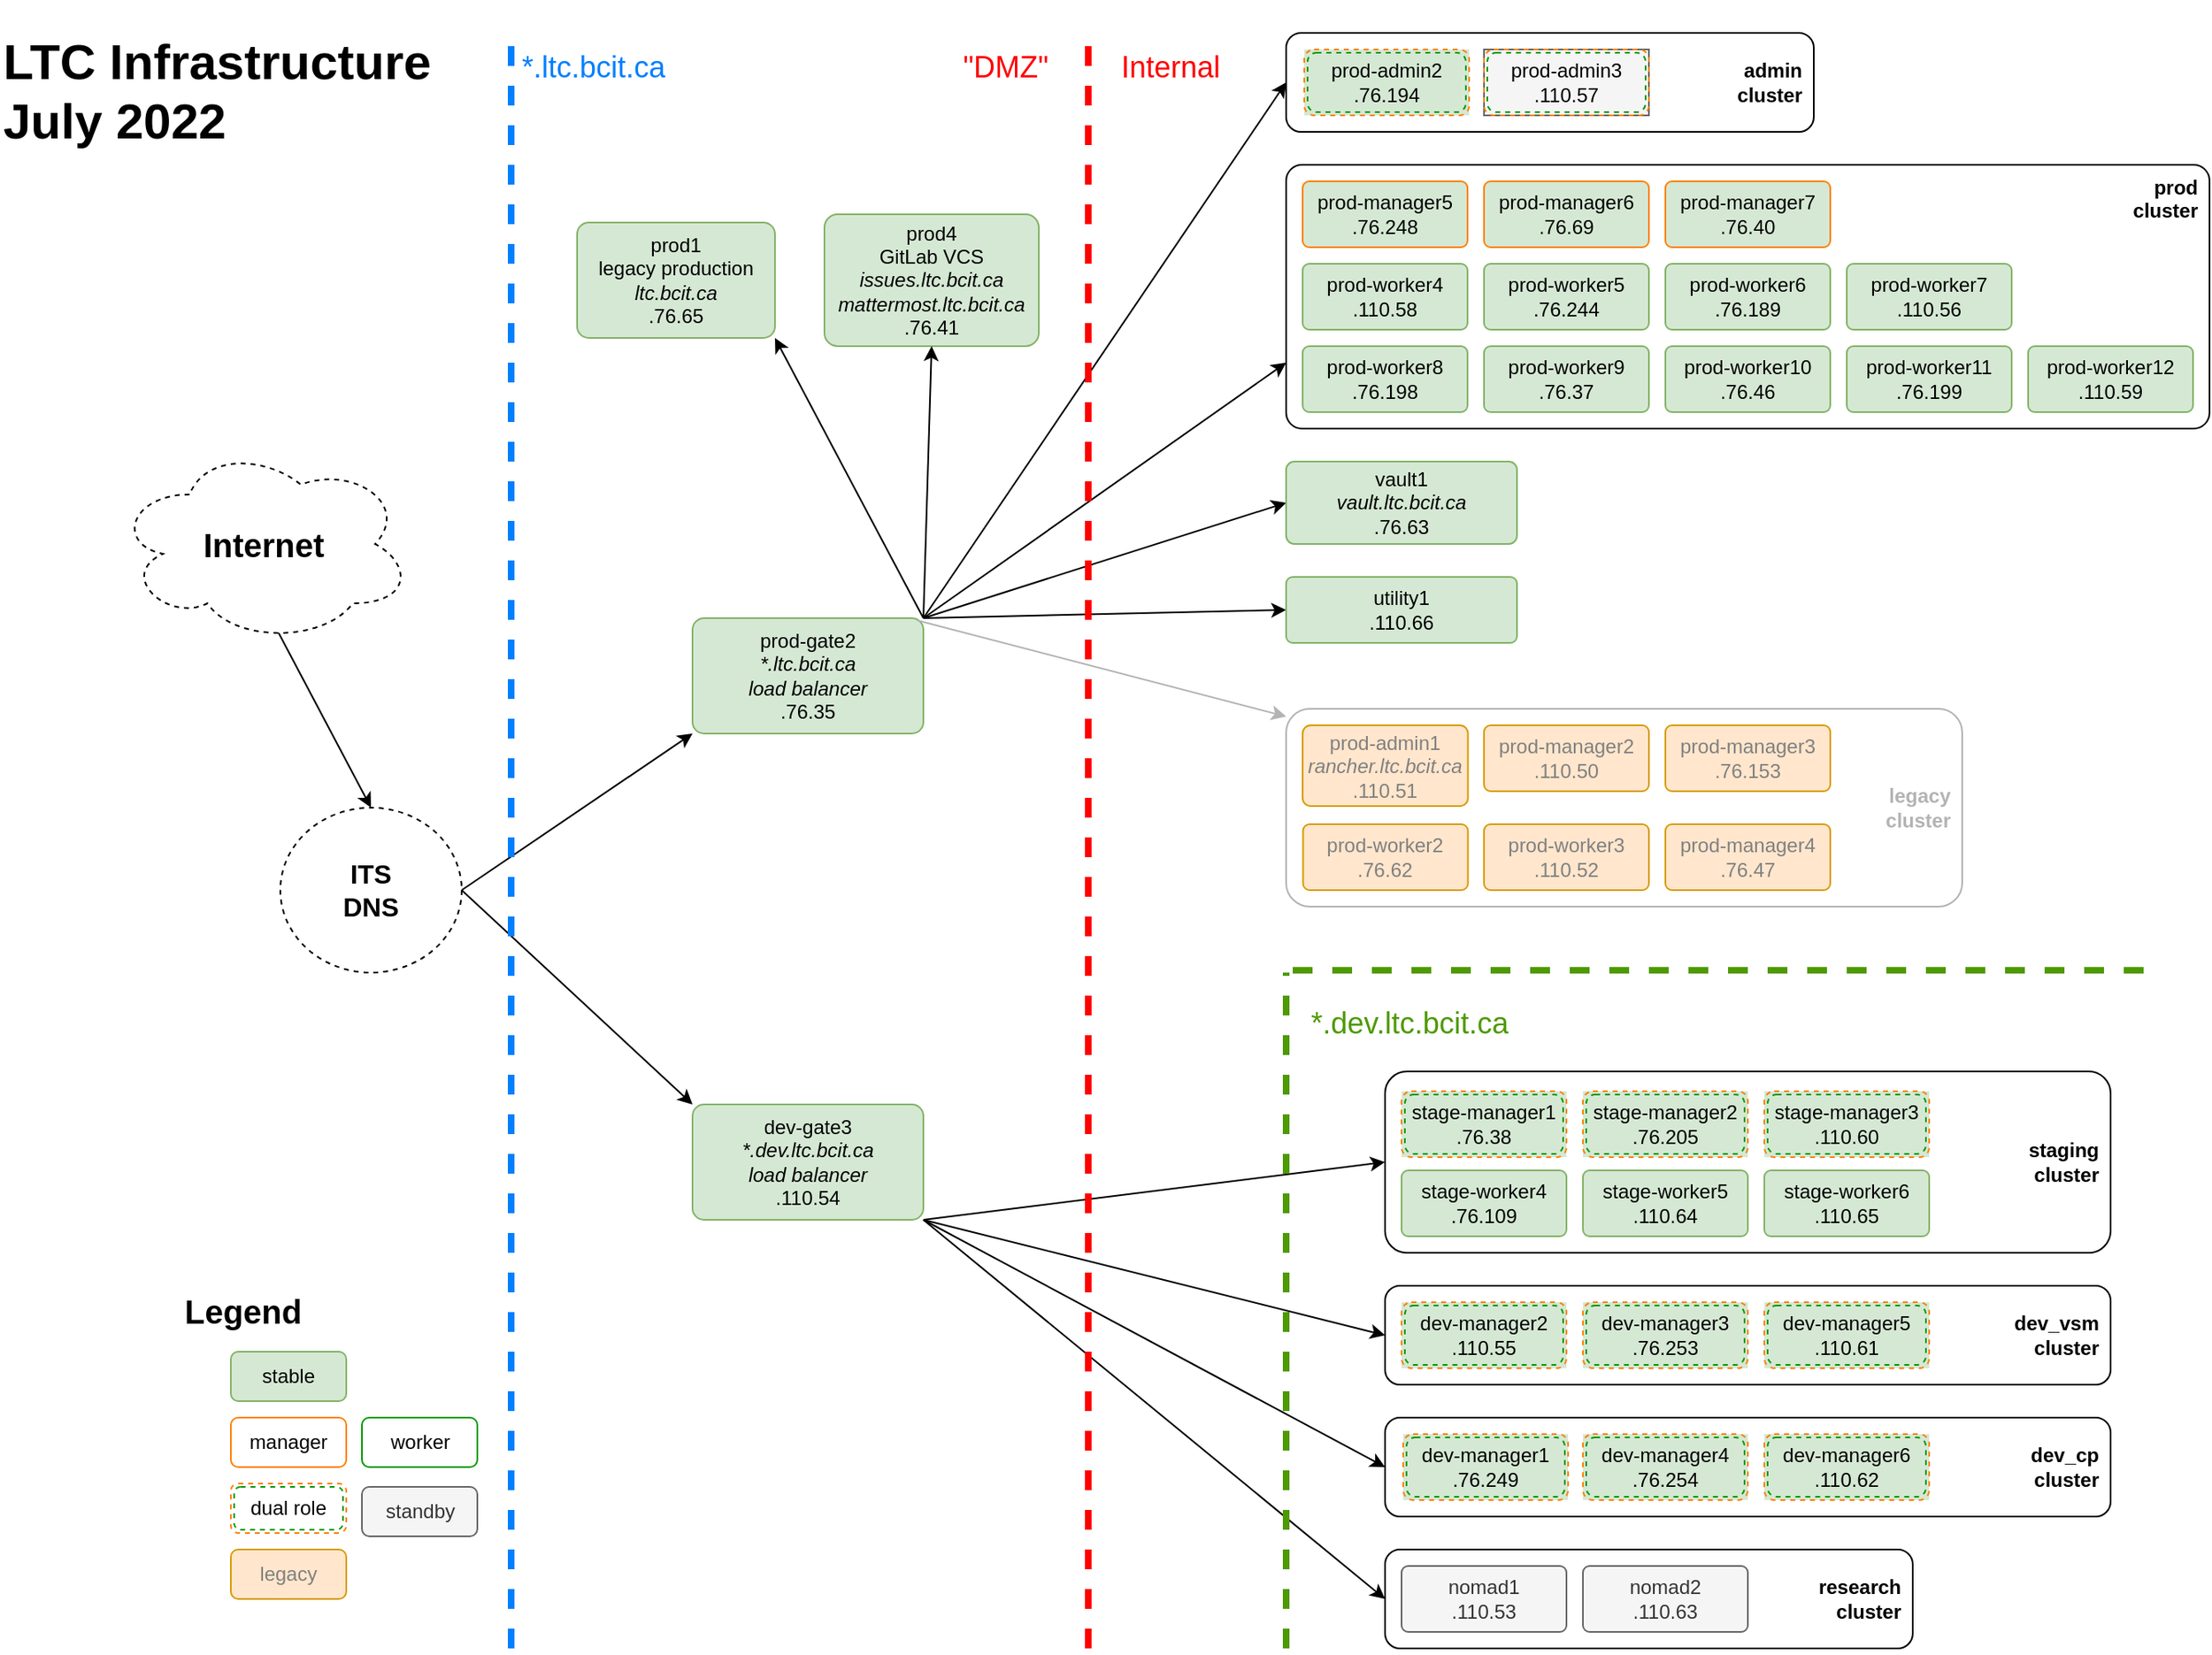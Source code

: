 <mxfile version="16.4.0" type="device"><diagram id="jypZsJmhGCqAaLn2Il6_" name="Page-1"><mxGraphModel dx="2687" dy="1476" grid="1" gridSize="10" guides="1" tooltips="1" connect="1" arrows="1" fold="1" page="1" pageScale="1" pageWidth="850" pageHeight="1100" math="0" shadow="0"><root><mxCell id="0"/><mxCell id="1" parent="0"/><mxCell id="ssO4QC-9UpLF29hUccAE-64" style="rounded=0;orthogonalLoop=1;jettySize=auto;html=1;exitX=0.55;exitY=0.95;exitDx=0;exitDy=0;exitPerimeter=0;entryX=0.5;entryY=0;entryDx=0;entryDy=0;" parent="1" source="ssO4QC-9UpLF29hUccAE-2" target="ssO4QC-9UpLF29hUccAE-63" edge="1"><mxGeometry relative="1" as="geometry"><mxPoint x="-1151.25" y="615.5" as="targetPoint"/><mxPoint x="-757.25" y="640" as="sourcePoint"/></mxGeometry></mxCell><mxCell id="ssO4QC-9UpLF29hUccAE-2" value="&lt;b&gt;&lt;font style=&quot;font-size: 20px&quot;&gt;Internet&lt;/font&gt;&lt;/b&gt;" style="ellipse;shape=cloud;whiteSpace=wrap;html=1;align=center;dashed=1;fillColor=none;" parent="1" vertex="1"><mxGeometry x="-370" y="420" width="180" height="120" as="geometry"/></mxCell><mxCell id="ssO4QC-9UpLF29hUccAE-77" style="edgeStyle=none;orthogonalLoop=1;jettySize=auto;html=1;exitX=1;exitY=0;exitDx=0;exitDy=0;entryX=0;entryY=0.5;entryDx=0;entryDy=0;" parent="1" source="ssO4QC-9UpLF29hUccAE-3" target="ssO4QC-9UpLF29hUccAE-33" edge="1"><mxGeometry relative="1" as="geometry"><mxPoint x="-229.5" y="574.0" as="targetPoint"/><mxPoint x="140" y="525" as="sourcePoint"/></mxGeometry></mxCell><mxCell id="ssO4QC-9UpLF29hUccAE-78" style="edgeStyle=none;orthogonalLoop=1;jettySize=auto;html=1;exitX=1;exitY=0;exitDx=0;exitDy=0;entryX=0;entryY=0.75;entryDx=0;entryDy=0;" parent="1" source="ssO4QC-9UpLF29hUccAE-3" target="ssO4QC-9UpLF29hUccAE-26" edge="1"><mxGeometry relative="1" as="geometry"><mxPoint x="54" y="732" as="targetPoint"/><mxPoint x="140" y="525" as="sourcePoint"/></mxGeometry></mxCell><mxCell id="ssO4QC-9UpLF29hUccAE-79" style="edgeStyle=none;orthogonalLoop=1;jettySize=auto;html=1;exitX=1;exitY=1;exitDx=0;exitDy=0;entryX=0;entryY=0.5;entryDx=0;entryDy=0;" parent="1" source="ssO4QC-9UpLF29hUccAE-4" target="ssO4QC-9UpLF29hUccAE-27" edge="1"><mxGeometry relative="1" as="geometry"><mxPoint x="140" y="855" as="sourcePoint"/></mxGeometry></mxCell><mxCell id="ssO4QC-9UpLF29hUccAE-82" style="edgeStyle=none;orthogonalLoop=1;jettySize=auto;html=1;exitX=1;exitY=0;exitDx=0;exitDy=0;entryX=0;entryY=0.5;entryDx=0;entryDy=0;" parent="1" source="ssO4QC-9UpLF29hUccAE-3" target="ssO4QC-9UpLF29hUccAE-31" edge="1"><mxGeometry relative="1" as="geometry"><mxPoint x="140" y="525" as="sourcePoint"/></mxGeometry></mxCell><mxCell id="ssO4QC-9UpLF29hUccAE-3" value="prod-gate2&lt;br&gt;&lt;i&gt;*.ltc.bcit.ca&lt;br&gt;load balancer&lt;br&gt;&lt;/i&gt;.76.35" style="rounded=1;arcSize=10;whiteSpace=wrap;html=1;align=center;fillColor=#d5e8d4;strokeColor=#82b366;" parent="1" vertex="1"><mxGeometry x="-20" y="525" width="140" height="70" as="geometry"/></mxCell><mxCell id="ssO4QC-9UpLF29hUccAE-83" style="edgeStyle=none;orthogonalLoop=1;jettySize=auto;html=1;exitX=1;exitY=1;exitDx=0;exitDy=0;entryX=0;entryY=0.5;entryDx=0;entryDy=0;" parent="1" source="ssO4QC-9UpLF29hUccAE-4" target="ssO4QC-9UpLF29hUccAE-28" edge="1"><mxGeometry relative="1" as="geometry"><mxPoint x="140" y="855" as="sourcePoint"/></mxGeometry></mxCell><mxCell id="ssO4QC-9UpLF29hUccAE-84" style="edgeStyle=none;orthogonalLoop=1;jettySize=auto;html=1;exitX=1;exitY=1;exitDx=0;exitDy=0;entryX=0;entryY=0.5;entryDx=0;entryDy=0;" parent="1" source="ssO4QC-9UpLF29hUccAE-4" target="ssO4QC-9UpLF29hUccAE-29" edge="1"><mxGeometry relative="1" as="geometry"><mxPoint x="140" y="855" as="sourcePoint"/></mxGeometry></mxCell><mxCell id="ssO4QC-9UpLF29hUccAE-86" style="edgeStyle=none;orthogonalLoop=1;jettySize=auto;html=1;exitX=1;exitY=1;exitDx=0;exitDy=0;entryX=0;entryY=0.5;entryDx=0;entryDy=0;" parent="1" source="ssO4QC-9UpLF29hUccAE-4" target="ssO4QC-9UpLF29hUccAE-41" edge="1"><mxGeometry relative="1" as="geometry"><mxPoint x="140" y="855" as="sourcePoint"/></mxGeometry></mxCell><mxCell id="ssO4QC-9UpLF29hUccAE-4" value="dev-gate3&lt;br&gt;&lt;i&gt;*.dev.ltc.bcit.ca&lt;br&gt;load balancer&lt;br&gt;&lt;/i&gt;.110.54" style="rounded=1;arcSize=10;whiteSpace=wrap;html=1;align=center;fillColor=#d5e8d4;strokeColor=#82b366;" parent="1" vertex="1"><mxGeometry x="-20" y="820" width="140" height="70" as="geometry"/></mxCell><mxCell id="ssO4QC-9UpLF29hUccAE-30" value="prod4&lt;br&gt;GitLab VCS&lt;br&gt;&lt;i&gt;issues.ltc.bcit.ca&lt;br&gt;mattermost.ltc.bcit.ca&lt;br&gt;&lt;/i&gt;.76.41" style="rounded=1;arcSize=10;whiteSpace=wrap;html=1;align=center;fillColor=#d5e8d4;strokeColor=#82b366;" parent="1" vertex="1"><mxGeometry x="60" y="280" width="130" height="80" as="geometry"/></mxCell><mxCell id="ssO4QC-9UpLF29hUccAE-62" value="prod1&lt;br&gt;legacy production&lt;br&gt;&lt;i&gt;ltc.bcit.ca&lt;br&gt;&lt;/i&gt;.76.65" style="rounded=1;arcSize=10;whiteSpace=wrap;html=1;align=center;fillColor=#d5e8d4;strokeColor=#82b366;" parent="1" vertex="1"><mxGeometry x="-90" y="285" width="120" height="70" as="geometry"/></mxCell><mxCell id="ssO4QC-9UpLF29hUccAE-69" style="edgeStyle=none;orthogonalLoop=1;jettySize=auto;html=1;entryX=0;entryY=1;entryDx=0;entryDy=0;exitX=1;exitY=0.5;exitDx=0;exitDy=0;strokeWidth=1;strokeColor=#000000;" parent="1" source="ssO4QC-9UpLF29hUccAE-63" target="ssO4QC-9UpLF29hUccAE-3" edge="1"><mxGeometry relative="1" as="geometry"><mxPoint x="-991.25" y="670.5" as="sourcePoint"/><mxPoint x="-807.27" y="582.53" as="targetPoint"/></mxGeometry></mxCell><mxCell id="ssO4QC-9UpLF29hUccAE-70" style="edgeStyle=none;orthogonalLoop=1;jettySize=auto;html=1;exitX=1;exitY=0.5;exitDx=0;exitDy=0;entryX=0;entryY=0;entryDx=0;entryDy=0;" parent="1" source="ssO4QC-9UpLF29hUccAE-63" target="ssO4QC-9UpLF29hUccAE-4" edge="1"><mxGeometry relative="1" as="geometry"><mxPoint x="-454" y="869" as="targetPoint"/></mxGeometry></mxCell><mxCell id="ssO4QC-9UpLF29hUccAE-72" style="edgeStyle=none;orthogonalLoop=1;jettySize=auto;html=1;entryX=1;entryY=1;entryDx=0;entryDy=0;exitX=1;exitY=0;exitDx=0;exitDy=0;" parent="1" source="ssO4QC-9UpLF29hUccAE-3" target="ssO4QC-9UpLF29hUccAE-62" edge="1"><mxGeometry relative="1" as="geometry"><mxPoint x="-587" y="590" as="sourcePoint"/><mxPoint x="-97" y="635" as="targetPoint"/></mxGeometry></mxCell><mxCell id="ssO4QC-9UpLF29hUccAE-81" style="edgeStyle=none;orthogonalLoop=1;jettySize=auto;html=1;entryX=0.5;entryY=1;entryDx=0;entryDy=0;exitX=1;exitY=0;exitDx=0;exitDy=0;" parent="1" source="ssO4QC-9UpLF29hUccAE-3" target="ssO4QC-9UpLF29hUccAE-30" edge="1"><mxGeometry relative="1" as="geometry"><mxPoint x="-767" y="800" as="sourcePoint"/></mxGeometry></mxCell><mxCell id="ssO4QC-9UpLF29hUccAE-63" value="&lt;b style=&quot;font-size: 16px&quot;&gt;ITS&lt;br&gt;DNS&lt;/b&gt;" style="ellipse;whiteSpace=wrap;html=1;align=center;dashed=1;rounded=1;fillColor=none;" parent="1" vertex="1"><mxGeometry x="-270" y="640" width="110" height="100" as="geometry"/></mxCell><mxCell id="ssO4QC-9UpLF29hUccAE-97" value="&lt;font style=&quot;font-size: 30px&quot;&gt;&lt;b&gt;LTC Infrastructure&lt;br&gt;July 2022&lt;/b&gt;&lt;/font&gt;" style="text;html=1;strokeColor=none;fillColor=none;align=left;verticalAlign=middle;whiteSpace=wrap;rounded=0;" parent="1" vertex="1"><mxGeometry x="-440" y="150" width="300" height="110" as="geometry"/></mxCell><mxCell id="LwrFlGE9gnEI0ruCcwtA-12" style="edgeStyle=none;orthogonalLoop=1;jettySize=auto;html=1;entryX=0;entryY=0.5;entryDx=0;entryDy=0;exitX=1;exitY=0;exitDx=0;exitDy=0;" parent="1" source="ssO4QC-9UpLF29hUccAE-3" target="LwrFlGE9gnEI0ruCcwtA-11" edge="1"><mxGeometry relative="1" as="geometry"><mxPoint x="140" y="525" as="sourcePoint"/><mxPoint x="448" y="845" as="targetPoint"/></mxGeometry></mxCell><mxCell id="LwrFlGE9gnEI0ruCcwtA-46" value="&lt;font color=&quot;#ff0000&quot; style=&quot;font-size: 18px&quot;&gt;&quot;DMZ&quot;&lt;/font&gt;" style="text;html=1;strokeColor=none;fillColor=none;align=center;verticalAlign=middle;whiteSpace=wrap;rounded=0;dashed=1;fontSize=20;labelPosition=center;verticalLabelPosition=middle;" parent="1" vertex="1"><mxGeometry x="130" y="170" width="80" height="40" as="geometry"/></mxCell><mxCell id="LwrFlGE9gnEI0ruCcwtA-48" value="&lt;font color=&quot;#ff0000&quot; style=&quot;font-size: 18px&quot;&gt;Internal&lt;/font&gt;" style="text;html=1;strokeColor=none;fillColor=none;align=center;verticalAlign=middle;whiteSpace=wrap;rounded=0;dashed=1;fontSize=20;" parent="1" vertex="1"><mxGeometry x="230" y="170" width="80" height="40" as="geometry"/></mxCell><mxCell id="LwrFlGE9gnEI0ruCcwtA-50" value="" style="endArrow=none;dashed=1;html=1;strokeWidth=4;rounded=1;fontSize=26;fontColor=#FF0000;strokeColor=#FF0000;" parent="1" edge="1"><mxGeometry width="50" height="50" relative="1" as="geometry"><mxPoint x="220" y="1150" as="sourcePoint"/><mxPoint x="220" y="170" as="targetPoint"/></mxGeometry></mxCell><mxCell id="Dh-eU6Jg2qnH6y2vMVN5-1" style="edgeStyle=none;orthogonalLoop=1;jettySize=auto;html=1;entryX=0;entryY=0.039;entryDx=0;entryDy=0;strokeColor=#B3B3B3;exitX=0.974;exitY=0.02;exitDx=0;exitDy=0;exitPerimeter=0;entryPerimeter=0;" parent="1" source="ssO4QC-9UpLF29hUccAE-3" target="qlhoAPYAnQ4pRfNkZIUs-2" edge="1"><mxGeometry relative="1" as="geometry"><mxPoint x="-167" y="1270" as="targetPoint"/><mxPoint x="140" y="525" as="sourcePoint"/></mxGeometry></mxCell><mxCell id="qlhoAPYAnQ4pRfNkZIUs-22" value="" style="endArrow=none;dashed=1;html=1;rounded=1;fontSize=26;strokeColor=#007FFF;fontColor=#FF0000;strokeWidth=4;" parent="1" edge="1"><mxGeometry width="50" height="50" relative="1" as="geometry"><mxPoint x="-130" y="1150" as="sourcePoint"/><mxPoint x="-130" y="170" as="targetPoint"/></mxGeometry></mxCell><mxCell id="qlhoAPYAnQ4pRfNkZIUs-24" value="" style="endArrow=none;dashed=1;html=1;rounded=1;fontSize=26;strokeColor=#4D9900;fontColor=#FF0000;strokeWidth=4;" parent="1" edge="1"><mxGeometry width="50" height="50" relative="1" as="geometry"><mxPoint x="860" y="738.57" as="sourcePoint"/><mxPoint x="340" y="738.57" as="targetPoint"/></mxGeometry></mxCell><mxCell id="qlhoAPYAnQ4pRfNkZIUs-25" value="" style="endArrow=none;dashed=1;html=1;rounded=1;fontSize=26;strokeColor=#4D9900;fontColor=#FF0000;strokeWidth=4;" parent="1" edge="1"><mxGeometry width="50" height="50" relative="1" as="geometry"><mxPoint x="340" y="1150" as="sourcePoint"/><mxPoint x="340" y="740" as="targetPoint"/></mxGeometry></mxCell><mxCell id="qlhoAPYAnQ4pRfNkZIUs-26" value="&lt;font style=&quot;font-size: 18px&quot; color=&quot;#007fff&quot;&gt;*.ltc.bcit.ca&lt;/font&gt;" style="text;html=1;strokeColor=none;fillColor=none;align=center;verticalAlign=middle;whiteSpace=wrap;rounded=0;dashed=1;fontSize=20;" parent="1" vertex="1"><mxGeometry x="-130" y="170" width="100" height="40" as="geometry"/></mxCell><mxCell id="qlhoAPYAnQ4pRfNkZIUs-27" value="&lt;font style=&quot;font-size: 18px&quot; color=&quot;#4d9900&quot;&gt;*.dev.ltc.bcit.ca&lt;/font&gt;" style="text;html=1;strokeColor=none;fillColor=none;align=center;verticalAlign=middle;whiteSpace=wrap;rounded=0;dashed=1;fontSize=20;" parent="1" vertex="1"><mxGeometry x="350" y="750" width="130" height="40" as="geometry"/></mxCell><mxCell id="YeYnGHtXRdd9GafCND93-1" value="" style="group;fontColor=#B3B3B3;strokeColor=none;" vertex="1" connectable="0" parent="1"><mxGeometry x="340" y="580" width="410" height="120" as="geometry"/></mxCell><mxCell id="qlhoAPYAnQ4pRfNkZIUs-2" value="&lt;b&gt;&lt;font color=&quot;#b3b3b3&quot;&gt;legacy&lt;br&gt;cluster&lt;/font&gt;&lt;/b&gt;" style="shape=ext;margin=3;double=0;whiteSpace=wrap;html=1;align=right;fillColor=none;rounded=1;strokeColor=#B3B3B3;strokeWidth=1;spacingRight=5;arcSize=12;" parent="YeYnGHtXRdd9GafCND93-1" vertex="1"><mxGeometry width="410" height="120" as="geometry"/></mxCell><mxCell id="Dh-eU6Jg2qnH6y2vMVN5-2" value="&lt;font color=&quot;#808080&quot;&gt;prod-admin1&lt;br&gt;&lt;i&gt;rancher.ltc.bcit.ca&lt;br&gt;&lt;/i&gt;.110.51&lt;/font&gt;" style="rounded=1;arcSize=10;whiteSpace=wrap;html=1;align=center;fillColor=#ffe6cc;strokeColor=#d79b00;" parent="YeYnGHtXRdd9GafCND93-1" vertex="1"><mxGeometry x="10" y="10" width="100.25" height="49" as="geometry"/></mxCell><mxCell id="Dh-eU6Jg2qnH6y2vMVN5-5" value="&lt;font color=&quot;#808080&quot;&gt;prod-manager4&lt;br&gt;.76.47&lt;/font&gt;" style="rounded=1;arcSize=10;whiteSpace=wrap;html=1;align=center;fillColor=#ffe6cc;strokeColor=#d79b00;" parent="YeYnGHtXRdd9GafCND93-1" vertex="1"><mxGeometry x="230" y="70" width="100" height="40" as="geometry"/></mxCell><mxCell id="qlhoAPYAnQ4pRfNkZIUs-16" value="&lt;font color=&quot;#808080&quot;&gt;prod-worker2&lt;br&gt;.76.62&lt;/font&gt;" style="rounded=1;arcSize=10;whiteSpace=wrap;html=1;align=center;fillColor=#ffe6cc;strokeColor=#d79b00;" parent="YeYnGHtXRdd9GafCND93-1" vertex="1"><mxGeometry x="10.25" y="70" width="100" height="40" as="geometry"/></mxCell><mxCell id="qlhoAPYAnQ4pRfNkZIUs-18" value="&lt;font color=&quot;#808080&quot;&gt;prod-manager3&lt;br&gt;.76.153&lt;/font&gt;" style="rounded=1;arcSize=10;whiteSpace=wrap;html=1;align=center;fillColor=#ffe6cc;strokeColor=#d79b00;" parent="YeYnGHtXRdd9GafCND93-1" vertex="1"><mxGeometry x="230" y="10" width="100" height="40" as="geometry"/></mxCell><mxCell id="qlhoAPYAnQ4pRfNkZIUs-19" value="&lt;font color=&quot;#808080&quot;&gt;prod-worker3&lt;br&gt;.110.52&lt;/font&gt;" style="rounded=1;arcSize=10;whiteSpace=wrap;html=1;align=center;fillColor=#ffe6cc;strokeColor=#d79b00;" parent="YeYnGHtXRdd9GafCND93-1" vertex="1"><mxGeometry x="120" y="70" width="100" height="40" as="geometry"/></mxCell><mxCell id="qlhoAPYAnQ4pRfNkZIUs-17" value="&lt;font color=&quot;#808080&quot;&gt;prod-manager2&lt;br&gt;.110.50&lt;/font&gt;" style="rounded=1;arcSize=10;whiteSpace=wrap;html=1;align=center;fillColor=#ffe6cc;strokeColor=#d79b00;" parent="YeYnGHtXRdd9GafCND93-1" vertex="1"><mxGeometry x="120" y="10" width="100" height="40" as="geometry"/></mxCell><mxCell id="YeYnGHtXRdd9GafCND93-2" value="" style="group" vertex="1" connectable="0" parent="1"><mxGeometry x="400" y="800" width="440" height="350" as="geometry"/></mxCell><mxCell id="ssO4QC-9UpLF29hUccAE-27" value="&lt;b&gt;staging&lt;br&gt;cluster&lt;/b&gt;" style="shape=ext;margin=3;double=0;whiteSpace=wrap;html=1;align=right;fillColor=none;rounded=1;strokeColor=default;strokeWidth=1;spacingRight=5;arcSize=12;" parent="YeYnGHtXRdd9GafCND93-2" vertex="1"><mxGeometry width="440" height="110" as="geometry"/></mxCell><mxCell id="LwrFlGE9gnEI0ruCcwtA-8" value="stage-worker4&lt;br&gt;.76.109" style="rounded=1;arcSize=10;whiteSpace=wrap;html=1;align=center;fillColor=#d5e8d4;strokeColor=#82b366;" parent="YeYnGHtXRdd9GafCND93-2" vertex="1"><mxGeometry x="10" y="60" width="100" height="40" as="geometry"/></mxCell><mxCell id="LwrFlGE9gnEI0ruCcwtA-9" value="stage-worker5&lt;br&gt;.110.64" style="rounded=1;arcSize=10;whiteSpace=wrap;html=1;align=center;fillColor=#d5e8d4;strokeColor=#82b366;" parent="YeYnGHtXRdd9GafCND93-2" vertex="1"><mxGeometry x="120" y="60" width="100" height="40" as="geometry"/></mxCell><mxCell id="LwrFlGE9gnEI0ruCcwtA-10" value="stage-worker6&lt;br&gt;.110.65" style="rounded=1;arcSize=10;whiteSpace=wrap;html=1;align=center;fillColor=#d5e8d4;strokeColor=#82b366;" parent="YeYnGHtXRdd9GafCND93-2" vertex="1"><mxGeometry x="230" y="60" width="100" height="40" as="geometry"/></mxCell><mxCell id="LwrFlGE9gnEI0ruCcwtA-13" value="" style="group;fillColor=#d5e8d4;strokeColor=none;" parent="YeYnGHtXRdd9GafCND93-2" vertex="1" connectable="0"><mxGeometry x="10" y="12" width="100" height="40" as="geometry"/></mxCell><mxCell id="LwrFlGE9gnEI0ruCcwtA-14" value="" style="whiteSpace=wrap;html=1;align=center;rounded=1;strokeColor=#009900;dashed=1;fillColor=none;perimeterSpacing=1;" parent="LwrFlGE9gnEI0ruCcwtA-13" vertex="1"><mxGeometry x="2" y="2" width="96" height="36" as="geometry"/></mxCell><mxCell id="LwrFlGE9gnEI0ruCcwtA-15" value="stage-manager1&lt;br&gt;.76.38" style="whiteSpace=wrap;html=1;align=center;rounded=1;strokeColor=#FF8000;dashed=1;fillColor=none;" parent="LwrFlGE9gnEI0ruCcwtA-13" vertex="1"><mxGeometry width="100" height="40" as="geometry"/></mxCell><mxCell id="LwrFlGE9gnEI0ruCcwtA-17" value="" style="group;fillColor=#d5e8d4;strokeColor=none;" parent="YeYnGHtXRdd9GafCND93-2" vertex="1" connectable="0"><mxGeometry x="120" y="12" width="100" height="40" as="geometry"/></mxCell><mxCell id="LwrFlGE9gnEI0ruCcwtA-18" value="" style="whiteSpace=wrap;html=1;align=center;rounded=1;strokeColor=#009900;dashed=1;fillColor=none;perimeterSpacing=1;" parent="LwrFlGE9gnEI0ruCcwtA-17" vertex="1"><mxGeometry x="2" y="2" width="96" height="36" as="geometry"/></mxCell><mxCell id="LwrFlGE9gnEI0ruCcwtA-19" value="stage-manager2&lt;br&gt;.76.205" style="whiteSpace=wrap;html=1;align=center;rounded=1;strokeColor=#FF8000;dashed=1;fillColor=none;" parent="LwrFlGE9gnEI0ruCcwtA-17" vertex="1"><mxGeometry width="100" height="40" as="geometry"/></mxCell><mxCell id="LwrFlGE9gnEI0ruCcwtA-20" value="" style="group;fillColor=#d5e8d4;strokeColor=none;" parent="YeYnGHtXRdd9GafCND93-2" vertex="1" connectable="0"><mxGeometry x="230" y="12" width="100" height="40" as="geometry"/></mxCell><mxCell id="LwrFlGE9gnEI0ruCcwtA-21" value="" style="whiteSpace=wrap;html=1;align=center;rounded=1;strokeColor=#009900;dashed=1;fillColor=none;perimeterSpacing=1;" parent="LwrFlGE9gnEI0ruCcwtA-20" vertex="1"><mxGeometry x="2" y="2" width="96" height="36" as="geometry"/></mxCell><mxCell id="LwrFlGE9gnEI0ruCcwtA-22" value="stage-manager3&lt;br&gt;.110.60" style="whiteSpace=wrap;html=1;align=center;rounded=1;strokeColor=#FF8000;dashed=1;fillColor=none;" parent="LwrFlGE9gnEI0ruCcwtA-20" vertex="1"><mxGeometry width="100" height="40" as="geometry"/></mxCell><mxCell id="ssO4QC-9UpLF29hUccAE-28" value="&lt;b&gt;dev_vsm&lt;br&gt;cluster&lt;/b&gt;" style="shape=ext;margin=3;double=0;whiteSpace=wrap;html=1;align=right;fillColor=none;rounded=1;spacingRight=5;" parent="YeYnGHtXRdd9GafCND93-2" vertex="1"><mxGeometry y="130" width="440" height="60" as="geometry"/></mxCell><mxCell id="ssO4QC-9UpLF29hUccAE-41" value="&lt;blockquote style=&quot;margin: 0 0 0 40px ; border: none ; padding: 0px&quot;&gt;&lt;/blockquote&gt;&lt;blockquote style=&quot;margin: 0 0 0 40px ; border: none ; padding: 0px&quot;&gt;&lt;/blockquote&gt;&lt;b&gt;research&lt;/b&gt;&lt;br&gt;&lt;b&gt;cluster&lt;/b&gt;" style="shape=ext;margin=3;double=0;whiteSpace=wrap;html=1;align=right;fillColor=none;rounded=1;perimeterSpacing=0;labelPadding=0;noLabel=0;perimeter=rectanglePerimeter;spacingRight=5;" parent="YeYnGHtXRdd9GafCND93-2" vertex="1"><mxGeometry y="290" width="320" height="60" as="geometry"/></mxCell><mxCell id="ssO4QC-9UpLF29hUccAE-42" value="nomad1&lt;br&gt;.110.53" style="rounded=1;arcSize=10;whiteSpace=wrap;html=1;align=center;fillColor=#f5f5f5;strokeColor=#666666;fontColor=#333333;" parent="YeYnGHtXRdd9GafCND93-2" vertex="1"><mxGeometry x="10" y="300" width="100" height="40" as="geometry"/></mxCell><mxCell id="ssO4QC-9UpLF29hUccAE-89" value="nomad2&lt;br&gt;.110.63" style="rounded=1;arcSize=10;whiteSpace=wrap;html=1;align=center;fillColor=#f5f5f5;strokeColor=#666666;fontColor=#333333;" parent="YeYnGHtXRdd9GafCND93-2" vertex="1"><mxGeometry x="120" y="300" width="100" height="40" as="geometry"/></mxCell><mxCell id="LwrFlGE9gnEI0ruCcwtA-23" value="" style="group;fillColor=#d5e8d4;strokeColor=none;" parent="YeYnGHtXRdd9GafCND93-2" vertex="1" connectable="0"><mxGeometry x="10" y="140" width="100" height="40" as="geometry"/></mxCell><mxCell id="LwrFlGE9gnEI0ruCcwtA-24" value="" style="whiteSpace=wrap;html=1;align=center;rounded=1;strokeColor=#009900;dashed=1;fillColor=none;perimeterSpacing=1;" parent="LwrFlGE9gnEI0ruCcwtA-23" vertex="1"><mxGeometry x="2" y="2" width="96" height="36" as="geometry"/></mxCell><mxCell id="LwrFlGE9gnEI0ruCcwtA-25" value="dev-manager2&lt;br&gt;.110.55" style="whiteSpace=wrap;html=1;align=center;rounded=1;strokeColor=#FF8000;dashed=1;fillColor=none;" parent="LwrFlGE9gnEI0ruCcwtA-23" vertex="1"><mxGeometry width="100" height="40" as="geometry"/></mxCell><mxCell id="LwrFlGE9gnEI0ruCcwtA-26" value="" style="group;fillColor=#d5e8d4;strokeColor=none;" parent="YeYnGHtXRdd9GafCND93-2" vertex="1" connectable="0"><mxGeometry x="120" y="140" width="100" height="40" as="geometry"/></mxCell><mxCell id="LwrFlGE9gnEI0ruCcwtA-27" value="" style="whiteSpace=wrap;html=1;align=center;rounded=1;strokeColor=#009900;dashed=1;fillColor=none;perimeterSpacing=1;" parent="LwrFlGE9gnEI0ruCcwtA-26" vertex="1"><mxGeometry x="2" y="2" width="96" height="36" as="geometry"/></mxCell><mxCell id="LwrFlGE9gnEI0ruCcwtA-28" value="dev-manager3&lt;br&gt;.76.253" style="whiteSpace=wrap;html=1;align=center;rounded=1;strokeColor=#FF8000;dashed=1;fillColor=none;" parent="LwrFlGE9gnEI0ruCcwtA-26" vertex="1"><mxGeometry width="100" height="40" as="geometry"/></mxCell><mxCell id="LwrFlGE9gnEI0ruCcwtA-29" value="" style="group;fillColor=#d5e8d4;strokeColor=none;" parent="YeYnGHtXRdd9GafCND93-2" vertex="1" connectable="0"><mxGeometry x="230" y="140" width="100" height="40" as="geometry"/></mxCell><mxCell id="LwrFlGE9gnEI0ruCcwtA-30" value="" style="whiteSpace=wrap;html=1;align=center;rounded=1;strokeColor=#009900;dashed=1;fillColor=none;perimeterSpacing=1;" parent="LwrFlGE9gnEI0ruCcwtA-29" vertex="1"><mxGeometry x="2" y="2" width="96" height="36" as="geometry"/></mxCell><mxCell id="LwrFlGE9gnEI0ruCcwtA-31" value="dev-manager5&lt;br&gt;.110.61" style="whiteSpace=wrap;html=1;align=center;rounded=1;strokeColor=#FF8000;dashed=1;fillColor=none;" parent="LwrFlGE9gnEI0ruCcwtA-29" vertex="1"><mxGeometry width="100" height="40" as="geometry"/></mxCell><mxCell id="ssO4QC-9UpLF29hUccAE-29" value="&lt;b&gt;dev_cp&lt;br&gt;cluster&lt;/b&gt;" style="shape=ext;margin=3;double=0;whiteSpace=wrap;html=1;align=right;fillColor=none;rounded=1;spacingRight=5;" parent="YeYnGHtXRdd9GafCND93-2" vertex="1"><mxGeometry y="210" width="440" height="60" as="geometry"/></mxCell><mxCell id="LwrFlGE9gnEI0ruCcwtA-33" value="" style="group;fillColor=#d5e8d4;strokeColor=none;" parent="YeYnGHtXRdd9GafCND93-2" vertex="1" connectable="0"><mxGeometry x="11" y="220" width="100" height="40" as="geometry"/></mxCell><mxCell id="LwrFlGE9gnEI0ruCcwtA-34" value="" style="whiteSpace=wrap;html=1;align=center;rounded=1;strokeColor=#009900;dashed=1;fillColor=none;perimeterSpacing=1;" parent="LwrFlGE9gnEI0ruCcwtA-33" vertex="1"><mxGeometry x="2" y="2" width="96" height="36" as="geometry"/></mxCell><mxCell id="LwrFlGE9gnEI0ruCcwtA-35" value="dev-manager1&lt;br&gt;.76.249" style="whiteSpace=wrap;html=1;align=center;rounded=1;strokeColor=#FF8000;dashed=1;fillColor=none;" parent="LwrFlGE9gnEI0ruCcwtA-33" vertex="1"><mxGeometry width="100" height="40" as="geometry"/></mxCell><mxCell id="LwrFlGE9gnEI0ruCcwtA-36" value="" style="group;fillColor=#d5e8d4;strokeColor=none;" parent="YeYnGHtXRdd9GafCND93-2" vertex="1" connectable="0"><mxGeometry x="120" y="220" width="100" height="40" as="geometry"/></mxCell><mxCell id="LwrFlGE9gnEI0ruCcwtA-37" value="" style="whiteSpace=wrap;html=1;align=center;rounded=1;strokeColor=#009900;dashed=1;fillColor=none;perimeterSpacing=1;" parent="LwrFlGE9gnEI0ruCcwtA-36" vertex="1"><mxGeometry x="2" y="2" width="96" height="36" as="geometry"/></mxCell><mxCell id="LwrFlGE9gnEI0ruCcwtA-38" value="dev-manager4&lt;br&gt;.76.254" style="whiteSpace=wrap;html=1;align=center;rounded=1;strokeColor=#FF8000;dashed=1;fillColor=none;" parent="LwrFlGE9gnEI0ruCcwtA-36" vertex="1"><mxGeometry width="100" height="40" as="geometry"/></mxCell><mxCell id="LwrFlGE9gnEI0ruCcwtA-39" value="" style="group;fillColor=#d5e8d4;strokeColor=none;" parent="YeYnGHtXRdd9GafCND93-2" vertex="1" connectable="0"><mxGeometry x="230" y="220" width="100" height="40" as="geometry"/></mxCell><mxCell id="LwrFlGE9gnEI0ruCcwtA-40" value="" style="whiteSpace=wrap;html=1;align=center;rounded=1;strokeColor=#009900;dashed=1;fillColor=none;perimeterSpacing=1;" parent="LwrFlGE9gnEI0ruCcwtA-39" vertex="1"><mxGeometry x="2" y="2" width="96" height="36" as="geometry"/></mxCell><mxCell id="LwrFlGE9gnEI0ruCcwtA-41" value="dev-manager6&lt;br&gt;.110.62" style="whiteSpace=wrap;html=1;align=center;rounded=1;strokeColor=#FF8000;dashed=1;fillColor=none;" parent="LwrFlGE9gnEI0ruCcwtA-39" vertex="1"><mxGeometry width="100" height="40" as="geometry"/></mxCell><mxCell id="YeYnGHtXRdd9GafCND93-3" value="" style="group" vertex="1" connectable="0" parent="1"><mxGeometry x="340" y="170" width="560" height="370" as="geometry"/></mxCell><mxCell id="ssO4QC-9UpLF29hUccAE-31" value="vault1&lt;br&gt;&lt;i&gt;vault.ltc.bcit.ca&lt;br&gt;&lt;/i&gt;.76.63" style="rounded=1;arcSize=10;whiteSpace=wrap;html=1;align=center;fillColor=#d5e8d4;strokeColor=#82b366;" parent="YeYnGHtXRdd9GafCND93-3" vertex="1"><mxGeometry y="260" width="140" height="50" as="geometry"/></mxCell><mxCell id="LwrFlGE9gnEI0ruCcwtA-11" value="utility1&lt;br&gt;.110.66" style="rounded=1;arcSize=10;whiteSpace=wrap;html=1;align=center;fillColor=#d5e8d4;strokeColor=#82b366;" parent="YeYnGHtXRdd9GafCND93-3" vertex="1"><mxGeometry y="330" width="140" height="40" as="geometry"/></mxCell><mxCell id="ssO4QC-9UpLF29hUccAE-26" value="&lt;b&gt;prod&lt;br&gt;cluster&lt;/b&gt;" style="shape=ext;margin=3;double=0;whiteSpace=wrap;html=1;align=right;fillColor=none;rounded=1;spacingRight=5;arcSize=6;verticalAlign=top;" parent="YeYnGHtXRdd9GafCND93-3" vertex="1"><mxGeometry y="80" width="560" height="160" as="geometry"/></mxCell><mxCell id="ssO4QC-9UpLF29hUccAE-5" value="prod-manager5&lt;br&gt;.76.248" style="rounded=1;arcSize=10;whiteSpace=wrap;html=1;align=center;fillColor=#d5e8d4;strokeColor=#FF8000;strokeWidth=1;" parent="YeYnGHtXRdd9GafCND93-3" vertex="1"><mxGeometry x="10" y="90" width="100" height="40" as="geometry"/></mxCell><mxCell id="ssO4QC-9UpLF29hUccAE-7" value="prod-manager6&lt;br&gt;.76.69" style="rounded=1;arcSize=10;whiteSpace=wrap;html=1;align=center;fillColor=#d5e8d4;strokeColor=#FF8000;strokeWidth=1;" parent="YeYnGHtXRdd9GafCND93-3" vertex="1"><mxGeometry x="120" y="90" width="100" height="40" as="geometry"/></mxCell><mxCell id="ssO4QC-9UpLF29hUccAE-8" value="prod-manager7&lt;br&gt;.76.40" style="rounded=1;arcSize=10;whiteSpace=wrap;html=1;align=center;fillColor=#d5e8d4;strokeColor=#FF8000;strokeWidth=1;" parent="YeYnGHtXRdd9GafCND93-3" vertex="1"><mxGeometry x="230" y="90" width="100" height="40" as="geometry"/></mxCell><mxCell id="ssO4QC-9UpLF29hUccAE-10" value="prod-worker5&lt;br&gt;.76.244" style="rounded=1;arcSize=10;whiteSpace=wrap;html=1;align=center;fillColor=#d5e8d4;strokeColor=#82b366;" parent="YeYnGHtXRdd9GafCND93-3" vertex="1"><mxGeometry x="120" y="140" width="100" height="40" as="geometry"/></mxCell><mxCell id="ssO4QC-9UpLF29hUccAE-11" value="prod-worker7&lt;br&gt;.110.56" style="rounded=1;arcSize=10;whiteSpace=wrap;html=1;align=center;fillColor=#d5e8d4;strokeColor=#82b366;" parent="YeYnGHtXRdd9GafCND93-3" vertex="1"><mxGeometry x="340" y="140" width="100" height="40" as="geometry"/></mxCell><mxCell id="ssO4QC-9UpLF29hUccAE-12" value="prod-worker10&lt;br&gt;.76.46" style="rounded=1;arcSize=10;whiteSpace=wrap;html=1;align=center;fillColor=#d5e8d4;strokeColor=#82b366;" parent="YeYnGHtXRdd9GafCND93-3" vertex="1"><mxGeometry x="230" y="190" width="100" height="40" as="geometry"/></mxCell><mxCell id="ssO4QC-9UpLF29hUccAE-13" value="prod-worker11&lt;br&gt;.76.199" style="rounded=1;arcSize=10;whiteSpace=wrap;html=1;align=center;fillColor=#d5e8d4;strokeColor=#82b366;" parent="YeYnGHtXRdd9GafCND93-3" vertex="1"><mxGeometry x="340" y="190" width="100" height="40" as="geometry"/></mxCell><mxCell id="ssO4QC-9UpLF29hUccAE-38" value="prod-worker6&lt;br&gt;.76.189" style="rounded=1;arcSize=10;whiteSpace=wrap;html=1;align=center;fillColor=#d5e8d4;strokeColor=#82b366;" parent="YeYnGHtXRdd9GafCND93-3" vertex="1"><mxGeometry x="230" y="140" width="100" height="40" as="geometry"/></mxCell><mxCell id="ssO4QC-9UpLF29hUccAE-39" value="prod-worker8&lt;br&gt;.76.198" style="rounded=1;arcSize=10;whiteSpace=wrap;html=1;align=center;fillColor=#d5e8d4;strokeColor=#82b366;" parent="YeYnGHtXRdd9GafCND93-3" vertex="1"><mxGeometry x="10" y="190" width="100" height="40" as="geometry"/></mxCell><mxCell id="ssO4QC-9UpLF29hUccAE-40" value="prod-worker9&lt;br&gt;.76.37" style="rounded=1;arcSize=10;whiteSpace=wrap;html=1;align=center;fillColor=#d5e8d4;strokeColor=#82b366;" parent="YeYnGHtXRdd9GafCND93-3" vertex="1"><mxGeometry x="120" y="190" width="100" height="40" as="geometry"/></mxCell><mxCell id="ssO4QC-9UpLF29hUccAE-90" value="prod-worker12&lt;br&gt;.110.59" style="rounded=1;arcSize=10;whiteSpace=wrap;html=1;align=center;fillColor=#d5e8d4;strokeColor=#82b366;" parent="YeYnGHtXRdd9GafCND93-3" vertex="1"><mxGeometry x="450" y="190" width="100" height="40" as="geometry"/></mxCell><mxCell id="ssO4QC-9UpLF29hUccAE-91" value="prod-worker4&lt;br&gt;.110.58" style="rounded=1;arcSize=10;whiteSpace=wrap;html=1;align=center;fillColor=#d5e8d4;strokeColor=#82b366;" parent="YeYnGHtXRdd9GafCND93-3" vertex="1"><mxGeometry x="10" y="140" width="100" height="40" as="geometry"/></mxCell><mxCell id="ssO4QC-9UpLF29hUccAE-33" value="&lt;b&gt;admin&lt;br&gt;cluster&lt;/b&gt;" style="shape=ext;margin=3;double=0;whiteSpace=wrap;html=1;align=right;fillColor=none;rounded=1;spacingRight=5;" parent="YeYnGHtXRdd9GafCND93-3" vertex="1"><mxGeometry width="320" height="60" as="geometry"/></mxCell><mxCell id="LwrFlGE9gnEI0ruCcwtA-4" value="" style="group;fillColor=#d5e8d4;strokeColor=none;" parent="YeYnGHtXRdd9GafCND93-3" vertex="1" connectable="0"><mxGeometry x="11" y="10" width="100" height="40" as="geometry"/></mxCell><mxCell id="LwrFlGE9gnEI0ruCcwtA-3" value="" style="whiteSpace=wrap;html=1;align=center;rounded=1;strokeColor=#009900;dashed=1;fillColor=none;perimeterSpacing=1;" parent="LwrFlGE9gnEI0ruCcwtA-4" vertex="1"><mxGeometry x="2" y="2" width="96" height="36" as="geometry"/></mxCell><mxCell id="LwrFlGE9gnEI0ruCcwtA-2" value="prod-admin2&lt;i&gt;&lt;br&gt;&lt;/i&gt;.76.194" style="whiteSpace=wrap;html=1;align=center;rounded=1;strokeColor=#FF8000;dashed=1;fillColor=none;" parent="LwrFlGE9gnEI0ruCcwtA-4" vertex="1"><mxGeometry width="100" height="40" as="geometry"/></mxCell><mxCell id="LwrFlGE9gnEI0ruCcwtA-5" value="" style="group;fillColor=#f5f5f5;strokeColor=#666666;fontColor=#333333;container=0;" parent="YeYnGHtXRdd9GafCND93-3" vertex="1" connectable="0"><mxGeometry x="120" y="10" width="100" height="40" as="geometry"/></mxCell><mxCell id="LwrFlGE9gnEI0ruCcwtA-6" value="" style="whiteSpace=wrap;html=1;align=center;rounded=1;strokeColor=#009900;dashed=1;fillColor=none;perimeterSpacing=1;" parent="YeYnGHtXRdd9GafCND93-3" vertex="1"><mxGeometry x="122" y="12" width="96" height="36" as="geometry"/></mxCell><mxCell id="LwrFlGE9gnEI0ruCcwtA-7" value="prod-admin3&lt;i&gt;&lt;br&gt;&lt;/i&gt;.110.57" style="whiteSpace=wrap;html=1;align=center;rounded=1;strokeColor=#FF8000;dashed=1;fillColor=none;" parent="YeYnGHtXRdd9GafCND93-3" vertex="1"><mxGeometry x="120" y="10" width="100" height="40" as="geometry"/></mxCell><mxCell id="YeYnGHtXRdd9GafCND93-4" value="" style="group" vertex="1" connectable="0" parent="1"><mxGeometry x="-330" y="930" width="181" height="190" as="geometry"/></mxCell><mxCell id="ssO4QC-9UpLF29hUccAE-94" value="stable" style="whiteSpace=wrap;html=1;align=center;rounded=1;fillColor=#d5e8d4;strokeColor=#82b366;" parent="YeYnGHtXRdd9GafCND93-4" vertex="1"><mxGeometry x="30" y="40" width="70" height="30" as="geometry"/></mxCell><mxCell id="ssO4QC-9UpLF29hUccAE-96" value="standby" style="whiteSpace=wrap;html=1;align=center;rounded=1;fillColor=#f5f5f5;fontColor=#333333;strokeColor=#666666;" parent="YeYnGHtXRdd9GafCND93-4" vertex="1"><mxGeometry x="109.5" y="122" width="70" height="30" as="geometry"/></mxCell><mxCell id="Fg-Uhp-u95UDLk2gJvwy-1" value="manager" style="whiteSpace=wrap;html=1;align=center;rounded=1;strokeColor=#FF8000;" parent="YeYnGHtXRdd9GafCND93-4" vertex="1"><mxGeometry x="30" y="80" width="70" height="30" as="geometry"/></mxCell><mxCell id="Fg-Uhp-u95UDLk2gJvwy-2" value="worker" style="whiteSpace=wrap;html=1;align=center;rounded=1;strokeColor=#009900;" parent="YeYnGHtXRdd9GafCND93-4" vertex="1"><mxGeometry x="109.5" y="80" width="70" height="30" as="geometry"/></mxCell><mxCell id="Fg-Uhp-u95UDLk2gJvwy-3" value="dual role" style="whiteSpace=wrap;html=1;align=center;rounded=1;strokeColor=#FF8000;dashed=1;" parent="YeYnGHtXRdd9GafCND93-4" vertex="1"><mxGeometry x="30" y="120" width="70" height="30" as="geometry"/></mxCell><mxCell id="LwrFlGE9gnEI0ruCcwtA-1" value="" style="whiteSpace=wrap;html=1;align=center;rounded=1;strokeColor=#009900;dashed=1;fillColor=none;perimeterSpacing=1;" parent="YeYnGHtXRdd9GafCND93-4" vertex="1"><mxGeometry x="32" y="122" width="66" height="26" as="geometry"/></mxCell><mxCell id="LwrFlGE9gnEI0ruCcwtA-42" value="&lt;font size=&quot;1&quot;&gt;&lt;b style=&quot;font-size: 20px&quot;&gt;Legend&lt;/b&gt;&lt;/font&gt;" style="text;html=1;strokeColor=none;fillColor=none;align=left;verticalAlign=middle;whiteSpace=wrap;rounded=0;" parent="YeYnGHtXRdd9GafCND93-4" vertex="1"><mxGeometry width="87" height="30" as="geometry"/></mxCell><mxCell id="Dh-eU6Jg2qnH6y2vMVN5-3" value="&lt;font color=&quot;#808080&quot;&gt;legacy&lt;/font&gt;" style="whiteSpace=wrap;html=1;align=center;rounded=1;fillColor=#ffe6cc;strokeColor=#d79b00;" parent="YeYnGHtXRdd9GafCND93-4" vertex="1"><mxGeometry x="30" y="160" width="70" height="30" as="geometry"/></mxCell></root></mxGraphModel></diagram></mxfile>